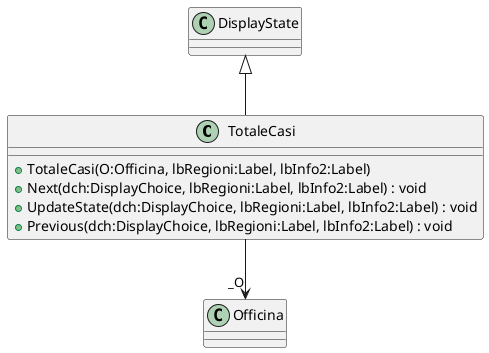 @startuml
class TotaleCasi {
    + TotaleCasi(O:Officina, lbRegioni:Label, lbInfo2:Label)
    + Next(dch:DisplayChoice, lbRegioni:Label, lbInfo2:Label) : void
    + UpdateState(dch:DisplayChoice, lbRegioni:Label, lbInfo2:Label) : void
    + Previous(dch:DisplayChoice, lbRegioni:Label, lbInfo2:Label) : void
}
DisplayState <|-- TotaleCasi
TotaleCasi --> "_O" Officina
@enduml
